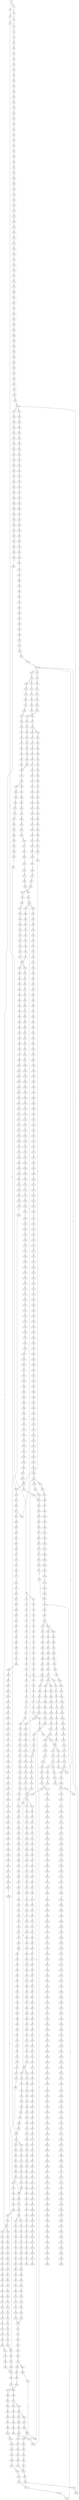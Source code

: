 strict digraph  {
	S0 -> S1 [ label = T ];
	S0 -> S2 [ label = A ];
	S1 -> S3 [ label = C ];
	S2 -> S4 [ label = G ];
	S3 -> S5 [ label = T ];
	S4 -> S6 [ label = T ];
	S5 -> S7 [ label = C ];
	S6 -> S8 [ label = C ];
	S7 -> S9 [ label = T ];
	S8 -> S10 [ label = C ];
	S8 -> S11 [ label = G ];
	S9 -> S12 [ label = C ];
	S10 -> S13 [ label = T ];
	S11 -> S14 [ label = T ];
	S12 -> S15 [ label = G ];
	S13 -> S16 [ label = G ];
	S14 -> S17 [ label = G ];
	S15 -> S18 [ label = G ];
	S16 -> S19 [ label = C ];
	S17 -> S20 [ label = C ];
	S18 -> S21 [ label = T ];
	S19 -> S22 [ label = G ];
	S20 -> S23 [ label = C ];
	S21 -> S24 [ label = C ];
	S22 -> S25 [ label = G ];
	S23 -> S26 [ label = A ];
	S24 -> S27 [ label = T ];
	S25 -> S28 [ label = C ];
	S26 -> S29 [ label = C ];
	S27 -> S30 [ label = C ];
	S28 -> S31 [ label = C ];
	S29 -> S32 [ label = G ];
	S30 -> S33 [ label = G ];
	S31 -> S34 [ label = T ];
	S32 -> S35 [ label = A ];
	S33 -> S36 [ label = G ];
	S34 -> S37 [ label = G ];
	S35 -> S38 [ label = G ];
	S36 -> S39 [ label = T ];
	S37 -> S40 [ label = T ];
	S38 -> S41 [ label = T ];
	S39 -> S42 [ label = T ];
	S40 -> S43 [ label = G ];
	S41 -> S44 [ label = G ];
	S42 -> S45 [ label = C ];
	S43 -> S46 [ label = C ];
	S44 -> S47 [ label = T ];
	S45 -> S48 [ label = A ];
	S46 -> S49 [ label = T ];
	S47 -> S50 [ label = C ];
	S48 -> S51 [ label = A ];
	S49 -> S52 [ label = A ];
	S50 -> S53 [ label = T ];
	S51 -> S54 [ label = G ];
	S52 -> S55 [ label = C ];
	S53 -> S56 [ label = T ];
	S53 -> S57 [ label = C ];
	S54 -> S58 [ label = A ];
	S55 -> S59 [ label = C ];
	S56 -> S60 [ label = C ];
	S57 -> S61 [ label = C ];
	S58 -> S62 [ label = C ];
	S59 -> S63 [ label = T ];
	S60 -> S64 [ label = G ];
	S61 -> S65 [ label = G ];
	S62 -> S66 [ label = C ];
	S63 -> S67 [ label = G ];
	S64 -> S68 [ label = G ];
	S65 -> S69 [ label = T ];
	S66 -> S70 [ label = T ];
	S67 -> S71 [ label = T ];
	S68 -> S72 [ label = T ];
	S69 -> S73 [ label = T ];
	S70 -> S74 [ label = T ];
	S71 -> S75 [ label = C ];
	S72 -> S76 [ label = C ];
	S73 -> S77 [ label = C ];
	S74 -> S78 [ label = T ];
	S75 -> S79 [ label = C ];
	S76 -> S80 [ label = C ];
	S77 -> S81 [ label = C ];
	S78 -> S82 [ label = T ];
	S79 -> S83 [ label = T ];
	S80 -> S84 [ label = T ];
	S81 -> S85 [ label = T ];
	S82 -> S86 [ label = T ];
	S83 -> S87 [ label = T ];
	S84 -> S88 [ label = T ];
	S85 -> S89 [ label = T ];
	S86 -> S90 [ label = G ];
	S87 -> S91 [ label = G ];
	S88 -> S92 [ label = G ];
	S89 -> S93 [ label = A ];
	S90 -> S94 [ label = A ];
	S91 -> S95 [ label = A ];
	S91 -> S96 [ label = T ];
	S92 -> S97 [ label = A ];
	S93 -> S98 [ label = A ];
	S94 -> S99 [ label = A ];
	S95 -> S100 [ label = A ];
	S96 -> S101 [ label = A ];
	S97 -> S102 [ label = A ];
	S98 -> S103 [ label = A ];
	S99 -> S104 [ label = C ];
	S100 -> S105 [ label = C ];
	S101 -> S106 [ label = G ];
	S102 -> S105 [ label = C ];
	S103 -> S107 [ label = C ];
	S104 -> S108 [ label = A ];
	S105 -> S109 [ label = T ];
	S105 -> S110 [ label = A ];
	S106 -> S111 [ label = G ];
	S107 -> S112 [ label = A ];
	S108 -> S113 [ label = G ];
	S109 -> S114 [ label = T ];
	S110 -> S115 [ label = G ];
	S111 -> S116 [ label = A ];
	S112 -> S117 [ label = G ];
	S113 -> S118 [ label = T ];
	S114 -> S119 [ label = C ];
	S115 -> S120 [ label = G ];
	S116 -> S121 [ label = G ];
	S117 -> S122 [ label = G ];
	S118 -> S123 [ label = T ];
	S119 -> S124 [ label = A ];
	S120 -> S125 [ label = G ];
	S120 -> S126 [ label = T ];
	S121 -> S127 [ label = A ];
	S122 -> S128 [ label = T ];
	S123 -> S129 [ label = G ];
	S124 -> S130 [ label = A ];
	S125 -> S131 [ label = T ];
	S126 -> S132 [ label = C ];
	S127 -> S133 [ label = G ];
	S128 -> S134 [ label = C ];
	S129 -> S135 [ label = A ];
	S130 -> S136 [ label = C ];
	S131 -> S137 [ label = C ];
	S132 -> S138 [ label = C ];
	S133 -> S139 [ label = G ];
	S134 -> S140 [ label = T ];
	S135 -> S141 [ label = C ];
	S136 -> S142 [ label = C ];
	S136 -> S143 [ label = T ];
	S137 -> S144 [ label = C ];
	S138 -> S145 [ label = C ];
	S139 -> S146 [ label = T ];
	S140 -> S147 [ label = C ];
	S141 -> S148 [ label = T ];
	S142 -> S149 [ label = G ];
	S143 -> S150 [ label = G ];
	S144 -> S151 [ label = G ];
	S145 -> S152 [ label = T ];
	S146 -> S153 [ label = C ];
	S147 -> S154 [ label = T ];
	S148 -> S155 [ label = G ];
	S149 -> S156 [ label = G ];
	S150 -> S157 [ label = G ];
	S150 -> S158 [ label = C ];
	S151 -> S159 [ label = C ];
	S152 -> S160 [ label = T ];
	S153 -> S161 [ label = C ];
	S154 -> S162 [ label = C ];
	S155 -> S163 [ label = T ];
	S156 -> S164 [ label = C ];
	S157 -> S165 [ label = C ];
	S158 -> S166 [ label = C ];
	S159 -> S167 [ label = C ];
	S160 -> S168 [ label = C ];
	S161 -> S169 [ label = C ];
	S162 -> S170 [ label = C ];
	S163 -> S171 [ label = A ];
	S164 -> S172 [ label = C ];
	S165 -> S173 [ label = C ];
	S166 -> S174 [ label = C ];
	S167 -> S175 [ label = G ];
	S168 -> S176 [ label = T ];
	S168 -> S177 [ label = G ];
	S169 -> S178 [ label = A ];
	S169 -> S179 [ label = G ];
	S170 -> S180 [ label = G ];
	S171 -> S181 [ label = C ];
	S172 -> S182 [ label = C ];
	S173 -> S183 [ label = C ];
	S174 -> S184 [ label = T ];
	S175 -> S185 [ label = C ];
	S175 -> S186 [ label = G ];
	S176 -> S187 [ label = C ];
	S177 -> S188 [ label = C ];
	S178 -> S189 [ label = G ];
	S179 -> S190 [ label = G ];
	S180 -> S191 [ label = T ];
	S181 -> S192 [ label = A ];
	S182 -> S193 [ label = A ];
	S183 -> S194 [ label = A ];
	S184 -> S195 [ label = A ];
	S185 -> S196 [ label = A ];
	S186 -> S197 [ label = A ];
	S187 -> S198 [ label = G ];
	S188 -> S199 [ label = A ];
	S189 -> S200 [ label = A ];
	S190 -> S201 [ label = A ];
	S191 -> S202 [ label = A ];
	S192 -> S203 [ label = C ];
	S193 -> S204 [ label = G ];
	S194 -> S205 [ label = G ];
	S195 -> S206 [ label = G ];
	S196 -> S207 [ label = C ];
	S197 -> S208 [ label = A ];
	S198 -> S209 [ label = T ];
	S199 -> S210 [ label = C ];
	S200 -> S211 [ label = G ];
	S201 -> S212 [ label = G ];
	S202 -> S213 [ label = C ];
	S203 -> S214 [ label = T ];
	S204 -> S215 [ label = T ];
	S205 -> S216 [ label = G ];
	S206 -> S217 [ label = G ];
	S207 -> S218 [ label = G ];
	S208 -> S219 [ label = C ];
	S209 -> S220 [ label = A ];
	S210 -> S221 [ label = G ];
	S211 -> S222 [ label = C ];
	S212 -> S223 [ label = G ];
	S213 -> S224 [ label = A ];
	S214 -> S225 [ label = T ];
	S215 -> S226 [ label = T ];
	S216 -> S227 [ label = T ];
	S217 -> S228 [ label = T ];
	S218 -> S229 [ label = C ];
	S219 -> S230 [ label = T ];
	S220 -> S231 [ label = C ];
	S221 -> S232 [ label = T ];
	S222 -> S233 [ label = C ];
	S223 -> S234 [ label = C ];
	S224 -> S235 [ label = T ];
	S225 -> S236 [ label = G ];
	S226 -> S237 [ label = G ];
	S227 -> S238 [ label = G ];
	S228 -> S239 [ label = G ];
	S229 -> S240 [ label = G ];
	S230 -> S241 [ label = G ];
	S231 -> S242 [ label = G ];
	S232 -> S243 [ label = G ];
	S233 -> S244 [ label = A ];
	S234 -> S245 [ label = G ];
	S235 -> S246 [ label = G ];
	S236 -> S247 [ label = G ];
	S237 -> S248 [ label = T ];
	S238 -> S249 [ label = C ];
	S238 -> S250 [ label = G ];
	S239 -> S251 [ label = T ];
	S240 -> S252 [ label = C ];
	S241 -> S253 [ label = C ];
	S242 -> S254 [ label = G ];
	S243 -> S255 [ label = G ];
	S244 -> S256 [ label = C ];
	S245 -> S257 [ label = T ];
	S246 -> S258 [ label = G ];
	S247 -> S259 [ label = A ];
	S248 -> S260 [ label = G ];
	S249 -> S261 [ label = G ];
	S250 -> S262 [ label = G ];
	S251 -> S263 [ label = G ];
	S252 -> S264 [ label = A ];
	S253 -> S265 [ label = A ];
	S254 -> S266 [ label = C ];
	S255 -> S267 [ label = C ];
	S256 -> S268 [ label = G ];
	S257 -> S269 [ label = G ];
	S258 -> S270 [ label = C ];
	S259 -> S271 [ label = G ];
	S260 -> S272 [ label = C ];
	S261 -> S273 [ label = C ];
	S262 -> S274 [ label = C ];
	S263 -> S275 [ label = C ];
	S264 -> S276 [ label = G ];
	S265 -> S277 [ label = A ];
	S266 -> S278 [ label = T ];
	S267 -> S279 [ label = G ];
	S268 -> S280 [ label = G ];
	S269 -> S281 [ label = G ];
	S270 -> S282 [ label = G ];
	S271 -> S283 [ label = A ];
	S272 -> S284 [ label = G ];
	S273 -> S285 [ label = G ];
	S274 -> S286 [ label = T ];
	S275 -> S287 [ label = G ];
	S276 -> S288 [ label = C ];
	S277 -> S289 [ label = C ];
	S278 -> S290 [ label = A ];
	S279 -> S291 [ label = T ];
	S280 -> S292 [ label = T ];
	S281 -> S293 [ label = T ];
	S282 -> S294 [ label = C ];
	S283 -> S295 [ label = C ];
	S284 -> S296 [ label = T ];
	S285 -> S297 [ label = T ];
	S286 -> S298 [ label = T ];
	S287 -> S299 [ label = T ];
	S288 -> S300 [ label = C ];
	S289 -> S301 [ label = C ];
	S290 -> S302 [ label = C ];
	S291 -> S303 [ label = C ];
	S292 -> S304 [ label = T ];
	S293 -> S305 [ label = A ];
	S294 -> S306 [ label = C ];
	S295 -> S307 [ label = C ];
	S296 -> S308 [ label = C ];
	S297 -> S309 [ label = C ];
	S298 -> S310 [ label = C ];
	S299 -> S311 [ label = C ];
	S300 -> S312 [ label = G ];
	S301 -> S313 [ label = A ];
	S302 -> S314 [ label = T ];
	S303 -> S315 [ label = C ];
	S304 -> S316 [ label = A ];
	S305 -> S317 [ label = T ];
	S306 -> S318 [ label = C ];
	S307 -> S319 [ label = C ];
	S308 -> S320 [ label = G ];
	S309 -> S321 [ label = G ];
	S310 -> S322 [ label = G ];
	S311 -> S323 [ label = G ];
	S312 -> S324 [ label = G ];
	S313 -> S325 [ label = G ];
	S314 -> S326 [ label = G ];
	S315 -> S327 [ label = C ];
	S316 -> S328 [ label = C ];
	S317 -> S329 [ label = G ];
	S318 -> S330 [ label = C ];
	S319 -> S331 [ label = C ];
	S320 -> S332 [ label = A ];
	S321 -> S333 [ label = T ];
	S322 -> S334 [ label = A ];
	S323 -> S332 [ label = A ];
	S324 -> S335 [ label = C ];
	S324 -> S336 [ label = T ];
	S325 -> S337 [ label = A ];
	S326 -> S338 [ label = G ];
	S327 -> S339 [ label = C ];
	S328 -> S340 [ label = T ];
	S329 -> S341 [ label = A ];
	S330 -> S342 [ label = C ];
	S331 -> S343 [ label = C ];
	S332 -> S344 [ label = A ];
	S333 -> S345 [ label = G ];
	S334 -> S346 [ label = A ];
	S335 -> S347 [ label = A ];
	S336 -> S348 [ label = G ];
	S337 -> S349 [ label = A ];
	S338 -> S350 [ label = T ];
	S339 -> S351 [ label = A ];
	S340 -> S352 [ label = G ];
	S341 -> S353 [ label = G ];
	S342 -> S354 [ label = A ];
	S343 -> S355 [ label = C ];
	S344 -> S356 [ label = C ];
	S345 -> S357 [ label = C ];
	S346 -> S358 [ label = C ];
	S347 -> S359 [ label = C ];
	S348 -> S360 [ label = G ];
	S349 -> S361 [ label = C ];
	S350 -> S362 [ label = G ];
	S351 -> S363 [ label = C ];
	S352 -> S364 [ label = C ];
	S353 -> S365 [ label = C ];
	S354 -> S366 [ label = C ];
	S355 -> S367 [ label = T ];
	S356 -> S368 [ label = C ];
	S356 -> S369 [ label = A ];
	S357 -> S370 [ label = A ];
	S358 -> S371 [ label = A ];
	S359 -> S372 [ label = T ];
	S360 -> S373 [ label = A ];
	S361 -> S374 [ label = A ];
	S362 -> S375 [ label = C ];
	S363 -> S376 [ label = T ];
	S364 -> S377 [ label = A ];
	S365 -> S378 [ label = G ];
	S366 -> S379 [ label = T ];
	S367 -> S380 [ label = T ];
	S368 -> S381 [ label = T ];
	S369 -> S382 [ label = C ];
	S370 -> S383 [ label = T ];
	S371 -> S384 [ label = C ];
	S372 -> S385 [ label = T ];
	S373 -> S386 [ label = A ];
	S374 -> S387 [ label = G ];
	S375 -> S388 [ label = T ];
	S376 -> S389 [ label = T ];
	S377 -> S390 [ label = G ];
	S378 -> S391 [ label = G ];
	S379 -> S392 [ label = T ];
	S380 -> S393 [ label = C ];
	S381 -> S394 [ label = T ];
	S382 -> S395 [ label = C ];
	S383 -> S396 [ label = C ];
	S384 -> S397 [ label = G ];
	S385 -> S398 [ label = C ];
	S386 -> S399 [ label = G ];
	S387 -> S400 [ label = C ];
	S388 -> S401 [ label = A ];
	S389 -> S402 [ label = G ];
	S390 -> S403 [ label = A ];
	S391 -> S404 [ label = T ];
	S392 -> S405 [ label = T ];
	S393 -> S406 [ label = A ];
	S394 -> S407 [ label = C ];
	S395 -> S408 [ label = C ];
	S396 -> S409 [ label = C ];
	S397 -> S410 [ label = C ];
	S398 -> S411 [ label = A ];
	S399 -> S412 [ label = A ];
	S400 -> S413 [ label = C ];
	S401 -> S414 [ label = C ];
	S402 -> S415 [ label = A ];
	S403 -> S416 [ label = C ];
	S404 -> S417 [ label = C ];
	S405 -> S418 [ label = A ];
	S406 -> S419 [ label = G ];
	S407 -> S420 [ label = G ];
	S408 -> S421 [ label = G ];
	S409 -> S422 [ label = G ];
	S410 -> S423 [ label = G ];
	S411 -> S424 [ label = G ];
	S412 -> S425 [ label = A ];
	S413 -> S426 [ label = G ];
	S414 -> S427 [ label = T ];
	S415 -> S428 [ label = G ];
	S416 -> S429 [ label = G ];
	S417 -> S430 [ label = G ];
	S418 -> S431 [ label = G ];
	S419 -> S432 [ label = A ];
	S420 -> S433 [ label = T ];
	S421 -> S434 [ label = T ];
	S422 -> S435 [ label = C ];
	S423 -> S436 [ label = C ];
	S424 -> S437 [ label = C ];
	S425 -> S438 [ label = C ];
	S426 -> S439 [ label = T ];
	S427 -> S440 [ label = G ];
	S428 -> S441 [ label = C ];
	S429 -> S442 [ label = G ];
	S430 -> S443 [ label = C ];
	S431 -> S444 [ label = C ];
	S432 -> S445 [ label = G ];
	S433 -> S446 [ label = A ];
	S434 -> S447 [ label = A ];
	S435 -> S448 [ label = A ];
	S436 -> S449 [ label = A ];
	S437 -> S450 [ label = C ];
	S438 -> S451 [ label = G ];
	S439 -> S452 [ label = C ];
	S440 -> S453 [ label = T ];
	S441 -> S454 [ label = C ];
	S442 -> S455 [ label = A ];
	S443 -> S456 [ label = A ];
	S444 -> S457 [ label = C ];
	S445 -> S458 [ label = G ];
	S446 -> S459 [ label = C ];
	S447 -> S460 [ label = C ];
	S448 -> S461 [ label = C ];
	S449 -> S462 [ label = C ];
	S450 -> S463 [ label = G ];
	S451 -> S464 [ label = G ];
	S452 -> S465 [ label = C ];
	S453 -> S466 [ label = A ];
	S454 -> S467 [ label = G ];
	S455 -> S468 [ label = C ];
	S456 -> S469 [ label = C ];
	S457 -> S470 [ label = G ];
	S458 -> S471 [ label = T ];
	S459 -> S472 [ label = T ];
	S460 -> S473 [ label = G ];
	S461 -> S474 [ label = G ];
	S462 -> S475 [ label = G ];
	S463 -> S476 [ label = C ];
	S464 -> S477 [ label = C ];
	S465 -> S478 [ label = T ];
	S466 -> S479 [ label = A ];
	S467 -> S480 [ label = C ];
	S468 -> S481 [ label = A ];
	S469 -> S482 [ label = G ];
	S470 -> S483 [ label = T ];
	S471 -> S484 [ label = C ];
	S472 -> S485 [ label = T ];
	S473 -> S486 [ label = T ];
	S474 -> S487 [ label = T ];
	S475 -> S488 [ label = T ];
	S476 -> S489 [ label = C ];
	S477 -> S490 [ label = A ];
	S478 -> S491 [ label = C ];
	S479 -> S492 [ label = C ];
	S480 -> S493 [ label = C ];
	S481 -> S494 [ label = C ];
	S482 -> S495 [ label = C ];
	S483 -> S496 [ label = C ];
	S484 -> S497 [ label = C ];
	S485 -> S498 [ label = C ];
	S486 -> S499 [ label = C ];
	S487 -> S500 [ label = C ];
	S488 -> S501 [ label = C ];
	S489 -> S502 [ label = C ];
	S490 -> S503 [ label = C ];
	S491 -> S504 [ label = T ];
	S492 -> S505 [ label = A ];
	S493 -> S506 [ label = C ];
	S494 -> S507 [ label = A ];
	S495 -> S508 [ label = G ];
	S496 -> S509 [ label = C ];
	S497 -> S510 [ label = C ];
	S498 -> S511 [ label = A ];
	S499 -> S512 [ label = C ];
	S500 -> S513 [ label = G ];
	S501 -> S514 [ label = C ];
	S502 -> S515 [ label = C ];
	S503 -> S516 [ label = C ];
	S503 -> S517 [ label = T ];
	S504 -> S518 [ label = G ];
	S505 -> S519 [ label = C ];
	S506 -> S520 [ label = C ];
	S507 -> S521 [ label = C ];
	S508 -> S522 [ label = C ];
	S509 -> S523 [ label = C ];
	S510 -> S524 [ label = T ];
	S511 -> S525 [ label = A ];
	S512 -> S526 [ label = A ];
	S513 -> S527 [ label = A ];
	S514 -> S528 [ label = A ];
	S515 -> S529 [ label = T ];
	S516 -> S530 [ label = G ];
	S517 -> S531 [ label = G ];
	S518 -> S532 [ label = T ];
	S519 -> S533 [ label = A ];
	S520 -> S529 [ label = T ];
	S521 -> S534 [ label = C ];
	S522 -> S535 [ label = G ];
	S523 -> S536 [ label = A ];
	S524 -> S537 [ label = T ];
	S525 -> S538 [ label = G ];
	S526 -> S539 [ label = G ];
	S527 -> S540 [ label = G ];
	S528 -> S541 [ label = G ];
	S529 -> S542 [ label = T ];
	S529 -> S543 [ label = C ];
	S530 -> S544 [ label = G ];
	S531 -> S545 [ label = G ];
	S532 -> S546 [ label = C ];
	S533 -> S547 [ label = C ];
	S534 -> S548 [ label = T ];
	S535 -> S549 [ label = G ];
	S536 -> S550 [ label = C ];
	S537 -> S168 [ label = C ];
	S538 -> S551 [ label = C ];
	S539 -> S552 [ label = C ];
	S540 -> S553 [ label = C ];
	S541 -> S554 [ label = C ];
	S542 -> S555 [ label = C ];
	S543 -> S556 [ label = C ];
	S544 -> S557 [ label = G ];
	S545 -> S558 [ label = G ];
	S546 -> S559 [ label = G ];
	S547 -> S560 [ label = G ];
	S548 -> S561 [ label = C ];
	S549 -> S562 [ label = C ];
	S550 -> S563 [ label = C ];
	S551 -> S564 [ label = G ];
	S552 -> S565 [ label = G ];
	S553 -> S566 [ label = G ];
	S554 -> S567 [ label = T ];
	S554 -> S565 [ label = G ];
	S555 -> S568 [ label = A ];
	S556 -> S569 [ label = A ];
	S557 -> S570 [ label = A ];
	S558 -> S571 [ label = A ];
	S559 -> S572 [ label = T ];
	S560 -> S573 [ label = C ];
	S561 -> S574 [ label = T ];
	S562 -> S575 [ label = T ];
	S563 -> S576 [ label = A ];
	S564 -> S577 [ label = A ];
	S565 -> S578 [ label = A ];
	S566 -> S579 [ label = A ];
	S567 -> S580 [ label = T ];
	S568 -> S581 [ label = C ];
	S569 -> S582 [ label = C ];
	S570 -> S583 [ label = A ];
	S571 -> S584 [ label = A ];
	S572 -> S585 [ label = G ];
	S573 -> S586 [ label = T ];
	S574 -> S587 [ label = A ];
	S575 -> S588 [ label = G ];
	S576 -> S589 [ label = C ];
	S577 -> S590 [ label = G ];
	S578 -> S591 [ label = G ];
	S579 -> S592 [ label = G ];
	S580 -> S593 [ label = C ];
	S581 -> S594 [ label = G ];
	S582 -> S595 [ label = C ];
	S583 -> S596 [ label = T ];
	S584 -> S597 [ label = C ];
	S585 -> S598 [ label = G ];
	S586 -> S599 [ label = C ];
	S587 -> S600 [ label = G ];
	S588 -> S601 [ label = G ];
	S589 -> S602 [ label = C ];
	S590 -> S603 [ label = T ];
	S591 -> S604 [ label = T ];
	S592 -> S605 [ label = T ];
	S593 -> S606 [ label = A ];
	S594 -> S607 [ label = C ];
	S595 -> S608 [ label = C ];
	S596 -> S609 [ label = T ];
	S597 -> S610 [ label = T ];
	S598 -> S611 [ label = T ];
	S599 -> S612 [ label = C ];
	S600 -> S613 [ label = A ];
	S601 -> S614 [ label = A ];
	S602 -> S615 [ label = G ];
	S603 -> S616 [ label = C ];
	S604 -> S617 [ label = C ];
	S605 -> S618 [ label = C ];
	S606 -> S619 [ label = C ];
	S607 -> S620 [ label = T ];
	S608 -> S621 [ label = G ];
	S609 -> S622 [ label = G ];
	S610 -> S623 [ label = G ];
	S611 -> S624 [ label = A ];
	S612 -> S625 [ label = T ];
	S613 -> S626 [ label = A ];
	S614 -> S627 [ label = A ];
	S615 -> S628 [ label = A ];
	S616 -> S629 [ label = C ];
	S617 -> S630 [ label = C ];
	S617 -> S631 [ label = T ];
	S618 -> S632 [ label = G ];
	S619 -> S633 [ label = G ];
	S620 -> S634 [ label = C ];
	S621 -> S635 [ label = C ];
	S622 -> S636 [ label = A ];
	S623 -> S637 [ label = G ];
	S625 -> S638 [ label = A ];
	S626 -> S639 [ label = C ];
	S627 -> S640 [ label = T ];
	S628 -> S641 [ label = T ];
	S629 -> S642 [ label = C ];
	S630 -> S642 [ label = C ];
	S631 -> S643 [ label = C ];
	S632 -> S644 [ label = A ];
	S633 -> S645 [ label = C ];
	S634 -> S646 [ label = C ];
	S635 -> S647 [ label = C ];
	S636 -> S648 [ label = A ];
	S637 -> S649 [ label = A ];
	S638 -> S650 [ label = G ];
	S639 -> S651 [ label = G ];
	S640 -> S652 [ label = G ];
	S641 -> S653 [ label = C ];
	S642 -> S654 [ label = T ];
	S642 -> S655 [ label = G ];
	S643 -> S656 [ label = G ];
	S644 -> S657 [ label = A ];
	S645 -> S658 [ label = C ];
	S646 -> S659 [ label = G ];
	S647 -> S660 [ label = G ];
	S648 -> S661 [ label = C ];
	S649 -> S662 [ label = C ];
	S650 -> S663 [ label = A ];
	S651 -> S664 [ label = A ];
	S652 -> S665 [ label = G ];
	S653 -> S666 [ label = G ];
	S654 -> S667 [ label = C ];
	S655 -> S668 [ label = C ];
	S656 -> S669 [ label = T ];
	S657 -> S670 [ label = C ];
	S658 -> S671 [ label = C ];
	S659 -> S672 [ label = G ];
	S660 -> S673 [ label = G ];
	S661 -> S674 [ label = C ];
	S662 -> S675 [ label = C ];
	S663 -> S676 [ label = A ];
	S664 -> S677 [ label = G ];
	S665 -> S678 [ label = G ];
	S666 -> S679 [ label = G ];
	S667 -> S680 [ label = C ];
	S668 -> S681 [ label = C ];
	S669 -> S682 [ label = C ];
	S670 -> S683 [ label = C ];
	S671 -> S684 [ label = T ];
	S672 -> S685 [ label = T ];
	S673 -> S686 [ label = T ];
	S674 -> S687 [ label = C ];
	S675 -> S688 [ label = C ];
	S676 -> S689 [ label = C ];
	S677 -> S690 [ label = G ];
	S678 -> S691 [ label = G ];
	S679 -> S692 [ label = T ];
	S680 -> S693 [ label = G ];
	S681 -> S694 [ label = T ];
	S682 -> S695 [ label = T ];
	S683 -> S696 [ label = T ];
	S684 -> S697 [ label = T ];
	S685 -> S698 [ label = T ];
	S686 -> S699 [ label = C ];
	S687 -> S700 [ label = G ];
	S688 -> S701 [ label = G ];
	S689 -> S702 [ label = T ];
	S690 -> S703 [ label = T ];
	S691 -> S704 [ label = T ];
	S692 -> S705 [ label = T ];
	S693 -> S706 [ label = G ];
	S694 -> S707 [ label = G ];
	S695 -> S708 [ label = G ];
	S696 -> S709 [ label = G ];
	S697 -> S710 [ label = C ];
	S698 -> S711 [ label = G ];
	S699 -> S712 [ label = C ];
	S700 -> S713 [ label = T ];
	S701 -> S714 [ label = T ];
	S702 -> S715 [ label = T ];
	S703 -> S716 [ label = G ];
	S704 -> S717 [ label = C ];
	S705 -> S718 [ label = C ];
	S706 -> S719 [ label = T ];
	S707 -> S720 [ label = T ];
	S708 -> S721 [ label = T ];
	S709 -> S722 [ label = T ];
	S710 -> S723 [ label = A ];
	S711 -> S724 [ label = C ];
	S712 -> S725 [ label = C ];
	S713 -> S726 [ label = C ];
	S714 -> S727 [ label = C ];
	S715 -> S728 [ label = C ];
	S716 -> S729 [ label = T ];
	S717 -> S730 [ label = C ];
	S718 -> S731 [ label = C ];
	S719 -> S732 [ label = C ];
	S720 -> S733 [ label = C ];
	S721 -> S734 [ label = T ];
	S722 -> S735 [ label = C ];
	S723 -> S736 [ label = T ];
	S724 -> S737 [ label = A ];
	S725 -> S738 [ label = A ];
	S726 -> S739 [ label = T ];
	S727 -> S740 [ label = T ];
	S728 -> S741 [ label = A ];
	S729 -> S742 [ label = C ];
	S730 -> S743 [ label = G ];
	S731 -> S744 [ label = A ];
	S732 -> S745 [ label = T ];
	S733 -> S746 [ label = G ];
	S734 -> S747 [ label = C ];
	S735 -> S748 [ label = G ];
	S736 -> S749 [ label = C ];
	S737 -> S750 [ label = C ];
	S738 -> S751 [ label = G ];
	S739 -> S752 [ label = C ];
	S740 -> S753 [ label = C ];
	S741 -> S754 [ label = A ];
	S742 -> S755 [ label = C ];
	S743 -> S756 [ label = C ];
	S744 -> S757 [ label = G ];
	S745 -> S758 [ label = G ];
	S746 -> S759 [ label = C ];
	S747 -> S760 [ label = C ];
	S748 -> S761 [ label = C ];
	S749 -> S762 [ label = C ];
	S750 -> S763 [ label = T ];
	S751 -> S764 [ label = T ];
	S752 -> S765 [ label = G ];
	S753 -> S765 [ label = G ];
	S754 -> S136 [ label = C ];
	S755 -> S766 [ label = C ];
	S756 -> S767 [ label = C ];
	S757 -> S768 [ label = T ];
	S758 -> S769 [ label = G ];
	S759 -> S770 [ label = G ];
	S760 -> S771 [ label = G ];
	S761 -> S772 [ label = G ];
	S762 -> S773 [ label = A ];
	S763 -> S774 [ label = G ];
	S764 -> S775 [ label = G ];
	S765 -> S776 [ label = G ];
	S766 -> S777 [ label = T ];
	S767 -> S175 [ label = G ];
	S768 -> S778 [ label = G ];
	S769 -> S779 [ label = A ];
	S770 -> S780 [ label = C ];
	S771 -> S781 [ label = T ];
	S772 -> S780 [ label = C ];
	S773 -> S782 [ label = G ];
	S774 -> S783 [ label = G ];
	S775 -> S784 [ label = G ];
	S776 -> S785 [ label = C ];
	S777 -> S786 [ label = G ];
	S778 -> S787 [ label = G ];
	S779 -> S788 [ label = G ];
	S780 -> S789 [ label = G ];
	S780 -> S790 [ label = A ];
	S781 -> S791 [ label = G ];
	S782 -> S792 [ label = A ];
	S783 -> S793 [ label = T ];
	S784 -> S794 [ label = T ];
	S785 -> S795 [ label = A ];
	S786 -> S796 [ label = T ];
	S787 -> S797 [ label = T ];
	S788 -> S798 [ label = G ];
	S789 -> S799 [ label = A ];
	S790 -> S800 [ label = A ];
	S791 -> S801 [ label = G ];
	S792 -> S802 [ label = A ];
	S793 -> S803 [ label = C ];
	S794 -> S804 [ label = C ];
	S795 -> S805 [ label = C ];
	S796 -> S806 [ label = C ];
	S797 -> S807 [ label = C ];
	S798 -> S808 [ label = G ];
	S799 -> S809 [ label = G ];
	S800 -> S810 [ label = C ];
	S801 -> S811 [ label = C ];
	S802 -> S812 [ label = C ];
	S803 -> S813 [ label = G ];
	S804 -> S814 [ label = G ];
	S805 -> S815 [ label = C ];
	S806 -> S816 [ label = C ];
	S807 -> S814 [ label = G ];
	S808 -> S817 [ label = T ];
	S809 -> S818 [ label = C ];
	S810 -> S819 [ label = C ];
	S811 -> S820 [ label = C ];
	S812 -> S821 [ label = C ];
	S813 -> S822 [ label = T ];
	S814 -> S823 [ label = T ];
	S815 -> S824 [ label = G ];
	S816 -> S825 [ label = T ];
	S817 -> S826 [ label = G ];
	S818 -> S827 [ label = A ];
	S819 -> S828 [ label = C ];
	S820 -> S829 [ label = C ];
	S821 -> S830 [ label = A ];
	S821 -> S831 [ label = G ];
	S822 -> S832 [ label = C ];
	S823 -> S833 [ label = C ];
	S824 -> S834 [ label = A ];
	S825 -> S835 [ label = A ];
	S826 -> S836 [ label = T ];
	S827 -> S837 [ label = G ];
	S828 -> S838 [ label = G ];
	S829 -> S839 [ label = G ];
	S830 -> S840 [ label = G ];
	S830 -> S841 [ label = C ];
	S831 -> S842 [ label = G ];
	S832 -> S843 [ label = C ];
	S833 -> S844 [ label = C ];
	S834 -> S845 [ label = G ];
	S834 -> S846 [ label = A ];
	S835 -> S847 [ label = C ];
	S836 -> S848 [ label = T ];
	S837 -> S849 [ label = T ];
	S838 -> S850 [ label = T ];
	S839 -> S851 [ label = T ];
	S840 -> S852 [ label = A ];
	S841 -> S853 [ label = C ];
	S842 -> S854 [ label = A ];
	S843 -> S855 [ label = G ];
	S844 -> S855 [ label = G ];
	S845 -> S856 [ label = T ];
	S846 -> S857 [ label = T ];
	S847 -> S858 [ label = T ];
	S848 -> S859 [ label = C ];
	S849 -> S860 [ label = G ];
	S850 -> S861 [ label = A ];
	S851 -> S862 [ label = C ];
	S852 -> S863 [ label = C ];
	S853 -> S864 [ label = A ];
	S854 -> S865 [ label = C ];
	S855 -> S866 [ label = T ];
	S856 -> S867 [ label = C ];
	S857 -> S868 [ label = G ];
	S858 -> S869 [ label = A ];
	S859 -> S870 [ label = C ];
	S860 -> S871 [ label = C ];
	S861 -> S872 [ label = C ];
	S862 -> S873 [ label = C ];
	S863 -> S874 [ label = T ];
	S864 -> S875 [ label = C ];
	S865 -> S876 [ label = G ];
	S866 -> S877 [ label = C ];
	S867 -> S878 [ label = C ];
	S868 -> S879 [ label = T ];
	S869 -> S880 [ label = C ];
	S870 -> S881 [ label = A ];
	S871 -> S882 [ label = A ];
	S872 -> S883 [ label = A ];
	S873 -> S884 [ label = A ];
	S874 -> S885 [ label = C ];
	S875 -> S886 [ label = C ];
	S876 -> S887 [ label = C ];
	S877 -> S888 [ label = A ];
	S878 -> S889 [ label = A ];
	S878 -> S890 [ label = T ];
	S879 -> S891 [ label = A ];
	S880 -> S892 [ label = C ];
	S881 -> S893 [ label = G ];
	S882 -> S894 [ label = A ];
	S883 -> S895 [ label = G ];
	S884 -> S896 [ label = G ];
	S885 -> S897 [ label = C ];
	S886 -> S898 [ label = C ];
	S887 -> S899 [ label = C ];
	S888 -> S900 [ label = C ];
	S889 -> S901 [ label = G ];
	S890 -> S902 [ label = C ];
	S891 -> S903 [ label = G ];
	S892 -> S904 [ label = A ];
	S893 -> S905 [ label = C ];
	S894 -> S906 [ label = C ];
	S895 -> S907 [ label = C ];
	S896 -> S908 [ label = T ];
	S897 -> S909 [ label = C ];
	S898 -> S910 [ label = C ];
	S899 -> S911 [ label = C ];
	S900 -> S912 [ label = C ];
	S901 -> S913 [ label = T ];
	S901 -> S914 [ label = C ];
	S902 -> S915 [ label = G ];
	S903 -> S916 [ label = T ];
	S904 -> S917 [ label = G ];
	S905 -> S918 [ label = A ];
	S906 -> S919 [ label = A ];
	S907 -> S920 [ label = A ];
	S908 -> S921 [ label = A ];
	S909 -> S922 [ label = A ];
	S910 -> S923 [ label = T ];
	S911 -> S924 [ label = A ];
	S912 -> S925 [ label = C ];
	S912 -> S926 [ label = G ];
	S913 -> S927 [ label = A ];
	S914 -> S928 [ label = T ];
	S915 -> S929 [ label = A ];
	S916 -> S930 [ label = T ];
	S917 -> S931 [ label = G ];
	S918 -> S932 [ label = G ];
	S919 -> S933 [ label = G ];
	S920 -> S934 [ label = G ];
	S921 -> S935 [ label = G ];
	S922 -> S936 [ label = T ];
	S923 -> S937 [ label = T ];
	S924 -> S938 [ label = T ];
	S925 -> S939 [ label = T ];
	S926 -> S940 [ label = A ];
	S927 -> S941 [ label = G ];
	S928 -> S942 [ label = T ];
	S929 -> S943 [ label = A ];
	S930 -> S944 [ label = T ];
	S931 -> S945 [ label = A ];
	S932 -> S946 [ label = A ];
	S933 -> S947 [ label = C ];
	S934 -> S948 [ label = G ];
	S935 -> S949 [ label = C ];
	S936 -> S950 [ label = C ];
	S937 -> S951 [ label = C ];
	S938 -> S952 [ label = C ];
	S939 -> S953 [ label = G ];
	S940 -> S954 [ label = A ];
	S940 -> S955 [ label = G ];
	S941 -> S956 [ label = G ];
	S942 -> S593 [ label = C ];
	S943 -> S957 [ label = C ];
	S944 -> S958 [ label = C ];
	S945 -> S959 [ label = G ];
	S946 -> S960 [ label = T ];
	S947 -> S961 [ label = T ];
	S948 -> S962 [ label = T ];
	S949 -> S963 [ label = T ];
	S950 -> S964 [ label = T ];
	S951 -> S965 [ label = C ];
	S951 -> S966 [ label = G ];
	S952 -> S967 [ label = G ];
	S953 -> S968 [ label = T ];
	S954 -> S969 [ label = T ];
	S955 -> S970 [ label = T ];
	S956 -> S971 [ label = G ];
	S957 -> S972 [ label = T ];
	S958 -> S973 [ label = A ];
	S959 -> S974 [ label = A ];
	S960 -> S975 [ label = A ];
	S961 -> S976 [ label = A ];
	S962 -> S977 [ label = G ];
	S963 -> S978 [ label = C ];
	S964 -> S979 [ label = G ];
	S965 -> S980 [ label = T ];
	S966 -> S981 [ label = A ];
	S967 -> S982 [ label = T ];
	S968 -> S983 [ label = C ];
	S969 -> S984 [ label = C ];
	S970 -> S985 [ label = C ];
	S971 -> S986 [ label = T ];
	S972 -> S987 [ label = T ];
	S973 -> S988 [ label = C ];
	S974 -> S989 [ label = G ];
	S975 -> S990 [ label = A ];
	S976 -> S991 [ label = C ];
	S977 -> S992 [ label = C ];
	S978 -> S993 [ label = C ];
	S979 -> S994 [ label = C ];
	S980 -> S995 [ label = G ];
	S981 -> S996 [ label = T ];
	S982 -> S997 [ label = C ];
	S983 -> S998 [ label = C ];
	S984 -> S999 [ label = C ];
	S985 -> S878 [ label = C ];
	S986 -> S1000 [ label = C ];
	S987 -> S1001 [ label = C ];
	S988 -> S1002 [ label = T ];
	S989 -> S1003 [ label = T ];
	S990 -> S1004 [ label = A ];
	S991 -> S1005 [ label = G ];
	S992 -> S1006 [ label = A ];
	S993 -> S1007 [ label = A ];
	S994 -> S1008 [ label = C ];
	S995 -> S1009 [ label = T ];
	S996 -> S1010 [ label = C ];
	S997 -> S1011 [ label = C ];
	S998 -> S1012 [ label = T ];
	S999 -> S1013 [ label = T ];
	S1000 -> S1014 [ label = A ];
	S1001 -> S1015 [ label = A ];
	S1002 -> S1016 [ label = C ];
	S1003 -> S1017 [ label = C ];
	S1004 -> S1018 [ label = A ];
	S1005 -> S1019 [ label = A ];
	S1006 -> S1020 [ label = C ];
	S1007 -> S1021 [ label = C ];
	S1008 -> S1022 [ label = A ];
	S1009 -> S1023 [ label = C ];
	S1010 -> S1024 [ label = G ];
	S1011 -> S1025 [ label = T ];
	S1012 -> S1026 [ label = T ];
	S1013 -> S1027 [ label = C ];
	S1014 -> S1028 [ label = C ];
	S1015 -> S1029 [ label = A ];
	S1016 -> S1030 [ label = C ];
	S1017 -> S1031 [ label = A ];
	S1018 -> S1032 [ label = A ];
	S1019 -> S1033 [ label = G ];
	S1020 -> S1034 [ label = G ];
	S1021 -> S1035 [ label = C ];
	S1022 -> S1036 [ label = G ];
	S1023 -> S1037 [ label = C ];
	S1024 -> S1038 [ label = T ];
	S1025 -> S1039 [ label = C ];
	S1026 -> S91 [ label = G ];
	S1027 -> S1040 [ label = G ];
	S1028 -> S1041 [ label = T ];
	S1029 -> S136 [ label = C ];
	S1030 -> S1042 [ label = T ];
	S1031 -> S1043 [ label = G ];
	S1032 -> S1044 [ label = C ];
	S1033 -> S1045 [ label = A ];
	S1034 -> S1046 [ label = C ];
	S1035 -> S1047 [ label = G ];
	S1036 -> S1048 [ label = T ];
	S1037 -> S1049 [ label = T ];
	S1038 -> S1050 [ label = T ];
	S1039 -> S1051 [ label = T ];
	S1040 -> S1052 [ label = A ];
	S1041 -> S1053 [ label = C ];
	S1042 -> S1054 [ label = T ];
	S1043 -> S1055 [ label = G ];
	S1044 -> S1056 [ label = T ];
	S1045 -> S1057 [ label = A ];
	S1046 -> S1058 [ label = G ];
	S1047 -> S1059 [ label = G ];
	S1048 -> S1060 [ label = C ];
	S1049 -> S1061 [ label = T ];
	S1050 -> S1062 [ label = T ];
	S1051 -> S1063 [ label = T ];
	S1052 -> S1064 [ label = A ];
	S1053 -> S1065 [ label = G ];
	S1054 -> S1066 [ label = T ];
	S1055 -> S1067 [ label = A ];
	S1056 -> S1068 [ label = T ];
	S1057 -> S1069 [ label = C ];
	S1058 -> S1070 [ label = G ];
	S1059 -> S1071 [ label = A ];
	S1060 -> S1072 [ label = G ];
	S1061 -> S91 [ label = G ];
	S1062 -> S1073 [ label = G ];
	S1063 -> S1074 [ label = C ];
	S1064 -> S1075 [ label = C ];
	S1065 -> S1076 [ label = C ];
	S1066 -> S1077 [ label = C ];
	S1067 -> S1078 [ label = C ];
	S1068 -> S1079 [ label = T ];
	S1069 -> S1080 [ label = T ];
	S1070 -> S1081 [ label = T ];
	S1071 -> S1082 [ label = C ];
	S1072 -> S1083 [ label = T ];
	S1073 -> S1084 [ label = T ];
	S1074 -> S1085 [ label = T ];
	S1075 -> S972 [ label = T ];
	S1076 -> S1086 [ label = T ];
	S1077 -> S1087 [ label = A ];
	S1078 -> S1088 [ label = C ];
	S1079 -> S1089 [ label = G ];
	S1080 -> S1090 [ label = G ];
	S1081 -> S1091 [ label = G ];
	S1082 -> S1092 [ label = G ];
	S1083 -> S1093 [ label = A ];
	S1084 -> S1094 [ label = A ];
	S1085 -> S1095 [ label = C ];
	S1086 -> S1096 [ label = T ];
	S1087 -> S1097 [ label = T ];
	S1088 -> S1098 [ label = A ];
	S1089 -> S1099 [ label = C ];
	S1090 -> S1100 [ label = G ];
	S1091 -> S1101 [ label = C ];
	S1092 -> S1102 [ label = T ];
	S1093 -> S1103 [ label = A ];
	S1094 -> S1104 [ label = G ];
	S1095 -> S1105 [ label = G ];
	S1096 -> S1106 [ label = C ];
	S1097 -> S1107 [ label = C ];
	S1098 -> S1108 [ label = G ];
	S1099 -> S1109 [ label = C ];
	S1100 -> S1110 [ label = C ];
	S1101 -> S1111 [ label = C ];
	S1102 -> S1112 [ label = C ];
	S1103 -> S1113 [ label = G ];
	S1104 -> S1114 [ label = G ];
	S1105 -> S1115 [ label = G ];
	S1106 -> S1116 [ label = A ];
	S1107 -> S1117 [ label = C ];
	S1108 -> S1118 [ label = T ];
	S1109 -> S1119 [ label = G ];
	S1110 -> S1120 [ label = G ];
	S1111 -> S1121 [ label = G ];
	S1112 -> S1122 [ label = G ];
	S1113 -> S1123 [ label = A ];
	S1114 -> S1124 [ label = A ];
	S1115 -> S1125 [ label = A ];
	S1116 -> S1126 [ label = T ];
	S1117 -> S1127 [ label = A ];
	S1118 -> S1128 [ label = C ];
	S1119 -> S1129 [ label = T ];
	S1120 -> S1130 [ label = C ];
	S1121 -> S1131 [ label = C ];
	S1122 -> S1132 [ label = T ];
	S1123 -> S1133 [ label = C ];
	S1124 -> S1134 [ label = A ];
	S1125 -> S1135 [ label = G ];
	S1126 -> S1136 [ label = C ];
	S1127 -> S1137 [ label = G ];
	S1128 -> S1138 [ label = T ];
	S1129 -> S1139 [ label = A ];
	S1130 -> S1140 [ label = A ];
	S1131 -> S1141 [ label = A ];
	S1132 -> S1142 [ label = G ];
	S1133 -> S1143 [ label = G ];
	S1134 -> S1144 [ label = A ];
	S1135 -> S1145 [ label = A ];
	S1136 -> S1146 [ label = C ];
	S1137 -> S792 [ label = A ];
	S1138 -> S1147 [ label = C ];
	S1139 -> S1148 [ label = G ];
	S1140 -> S1149 [ label = G ];
	S1141 -> S1150 [ label = A ];
	S1142 -> S1151 [ label = A ];
	S1143 -> S1152 [ label = G ];
	S1144 -> S1153 [ label = G ];
	S1145 -> S1154 [ label = G ];
	S1146 -> S1155 [ label = A ];
	S1147 -> S1156 [ label = T ];
	S1148 -> S1157 [ label = C ];
	S1149 -> S1158 [ label = C ];
	S1150 -> S1159 [ label = C ];
	S1151 -> S1160 [ label = C ];
	S1152 -> S1161 [ label = C ];
	S1153 -> S1162 [ label = G ];
	S1154 -> S1163 [ label = G ];
	S1155 -> S782 [ label = G ];
	S1156 -> S1164 [ label = G ];
	S1157 -> S1165 [ label = C ];
	S1158 -> S1166 [ label = G ];
	S1159 -> S1167 [ label = C ];
	S1160 -> S1168 [ label = C ];
	S1161 -> S1169 [ label = T ];
	S1162 -> S1170 [ label = T ];
	S1163 -> S1171 [ label = T ];
	S1164 -> S1172 [ label = T ];
	S1165 -> S1173 [ label = G ];
	S1166 -> S1174 [ label = G ];
	S1167 -> S1175 [ label = A ];
	S1168 -> S1176 [ label = G ];
	S1169 -> S1177 [ label = C ];
	S1170 -> S1178 [ label = C ];
	S1171 -> S1179 [ label = C ];
	S1172 -> S1180 [ label = A ];
	S1173 -> S1181 [ label = G ];
	S1174 -> S1182 [ label = G ];
	S1175 -> S1183 [ label = G ];
	S1176 -> S1184 [ label = G ];
	S1177 -> S1185 [ label = T ];
	S1178 -> S1186 [ label = C ];
	S1179 -> S161 [ label = C ];
	S1181 -> S1187 [ label = T ];
	S1182 -> S1188 [ label = T ];
	S1183 -> S1189 [ label = T ];
	S1184 -> S1190 [ label = T ];
	S1185 -> S1191 [ label = C ];
	S1186 -> S1192 [ label = C ];
	S1187 -> S1193 [ label = G ];
	S1188 -> S1194 [ label = G ];
	S1189 -> S1195 [ label = C ];
	S1190 -> S1196 [ label = C ];
	S1191 -> S1197 [ label = G ];
	S1192 -> S1198 [ label = G ];
	S1193 -> S1199 [ label = A ];
	S1194 -> S1200 [ label = C ];
	S1195 -> S1201 [ label = G ];
	S1196 -> S1202 [ label = G ];
	S1197 -> S1203 [ label = A ];
	S1198 -> S1204 [ label = A ];
	S1199 -> S1205 [ label = C ];
	S1200 -> S1206 [ label = C ];
	S1201 -> S1207 [ label = C ];
	S1202 -> S1208 [ label = C ];
	S1203 -> S1209 [ label = A ];
	S1204 -> S1210 [ label = A ];
	S1205 -> S1211 [ label = G ];
	S1206 -> S1212 [ label = G ];
	S1207 -> S1213 [ label = G ];
	S1208 -> S1214 [ label = G ];
	S1209 -> S1215 [ label = G ];
	S1210 -> S1216 [ label = G ];
	S1211 -> S1217 [ label = T ];
	S1212 -> S1218 [ label = C ];
	S1213 -> S1219 [ label = C ];
	S1214 -> S1220 [ label = T ];
	S1215 -> S1221 [ label = T ];
	S1216 -> S1222 [ label = T ];
	S1217 -> S1223 [ label = G ];
	S1218 -> S1224 [ label = C ];
	S1219 -> S1225 [ label = A ];
	S1220 -> S1226 [ label = A ];
	S1221 -> S1227 [ label = C ];
	S1222 -> S1228 [ label = C ];
	S1223 -> S1229 [ label = G ];
	S1224 -> S1230 [ label = G ];
	S1225 -> S1231 [ label = G ];
	S1226 -> S1232 [ label = G ];
	S1227 -> S1233 [ label = G ];
	S1228 -> S1234 [ label = G ];
	S1229 -> S1235 [ label = G ];
	S1230 -> S1236 [ label = G ];
	S1231 -> S1237 [ label = C ];
	S1232 -> S1238 [ label = C ];
	S1233 -> S1239 [ label = C ];
	S1234 -> S1240 [ label = A ];
	S1235 -> S1241 [ label = T ];
	S1236 -> S1242 [ label = T ];
	S1237 -> S1243 [ label = C ];
	S1238 -> S1244 [ label = C ];
	S1239 -> S1245 [ label = G ];
	S1240 -> S1246 [ label = G ];
	S1241 -> S1247 [ label = A ];
	S1242 -> S1248 [ label = G ];
	S1243 -> S312 [ label = G ];
	S1244 -> S1249 [ label = G ];
	S1245 -> S1250 [ label = G ];
	S1246 -> S1251 [ label = G ];
	S1247 -> S1252 [ label = C ];
	S1248 -> S1253 [ label = G ];
	S1249 -> S1254 [ label = C ];
	S1250 -> S1255 [ label = C ];
	S1251 -> S1256 [ label = T ];
	S1252 -> S1257 [ label = T ];
	S1253 -> S1258 [ label = T ];
	S1254 -> S1259 [ label = T ];
	S1255 -> S1260 [ label = T ];
	S1256 -> S1261 [ label = A ];
	S1257 -> S1262 [ label = A ];
	S1258 -> S1263 [ label = G ];
	S1259 -> S1264 [ label = G ];
	S1260 -> S1265 [ label = A ];
	S1261 -> S1266 [ label = T ];
	S1262 -> S1267 [ label = T ];
	S1263 -> S1268 [ label = G ];
	S1264 -> S1269 [ label = G ];
	S1265 -> S1270 [ label = T ];
	S1266 -> S1271 [ label = A ];
	S1267 -> S1272 [ label = T ];
	S1268 -> S1273 [ label = A ];
	S1269 -> S1274 [ label = A ];
	S1270 -> S1275 [ label = A ];
	S1271 -> S1276 [ label = A ];
	S1272 -> S1277 [ label = G ];
	S1273 -> S1278 [ label = A ];
	S1274 -> S1279 [ label = A ];
	S1275 -> S1280 [ label = G ];
	S1276 -> S1281 [ label = G ];
	S1277 -> S1282 [ label = G ];
	S1278 -> S1283 [ label = C ];
	S1279 -> S1284 [ label = G ];
	S1280 -> S1285 [ label = T ];
	S1281 -> S1286 [ label = T ];
	S1282 -> S1287 [ label = A ];
	S1283 -> S1288 [ label = C ];
	S1284 -> S1289 [ label = A ];
	S1285 -> S1290 [ label = A ];
	S1286 -> S1291 [ label = C ];
	S1287 -> S1292 [ label = A ];
	S1288 -> S1293 [ label = T ];
	S1289 -> S1294 [ label = A ];
	S1290 -> S1295 [ label = G ];
	S1291 -> S1296 [ label = G ];
	S1292 -> S1297 [ label = C ];
	S1293 -> S1298 [ label = C ];
	S1294 -> S1299 [ label = C ];
	S1295 -> S1300 [ label = C ];
	S1296 -> S1301 [ label = T ];
	S1297 -> S1302 [ label = G ];
	S1298 -> S1303 [ label = G ];
	S1299 -> S451 [ label = G ];
	S1300 -> S1304 [ label = C ];
	S1301 -> S1305 [ label = G ];
	S1302 -> S1306 [ label = G ];
	S1303 -> S1307 [ label = G ];
	S1304 -> S1308 [ label = G ];
	S1305 -> S1309 [ label = G ];
	S1306 -> S1310 [ label = T ];
	S1307 -> S1311 [ label = C ];
	S1308 -> S1312 [ label = A ];
	S1309 -> S1313 [ label = T ];
	S1310 -> S1314 [ label = A ];
	S1311 -> S1315 [ label = A ];
	S1312 -> S1316 [ label = A ];
	S1313 -> S1317 [ label = A ];
	S1314 -> S1318 [ label = C ];
	S1315 -> S1319 [ label = C ];
	S1316 -> S1320 [ label = A ];
	S1317 -> S1321 [ label = C ];
	S1318 -> S1322 [ label = G ];
	S1319 -> S1323 [ label = G ];
	S1320 -> S1324 [ label = C ];
	S1321 -> S1325 [ label = C ];
	S1322 -> S1326 [ label = A ];
	S1323 -> S1327 [ label = C ];
	S1324 -> S1328 [ label = C ];
	S1325 -> S1329 [ label = G ];
	S1326 -> S1330 [ label = A ];
	S1327 -> S1331 [ label = G ];
	S1328 -> S1332 [ label = C ];
	S1329 -> S1333 [ label = G ];
	S1330 -> S1334 [ label = G ];
	S1331 -> S1335 [ label = C ];
	S1332 -> S1336 [ label = C ];
	S1333 -> S1337 [ label = T ];
	S1334 -> S1338 [ label = A ];
	S1335 -> S1339 [ label = G ];
	S1336 -> S1340 [ label = G ];
	S1337 -> S1341 [ label = G ];
	S1338 -> S1342 [ label = A ];
	S1339 -> S1343 [ label = C ];
	S1340 -> S1344 [ label = A ];
	S1341 -> S1345 [ label = G ];
	S1342 -> S1346 [ label = G ];
	S1343 -> S1347 [ label = G ];
	S1344 -> S1348 [ label = C ];
	S1345 -> S1349 [ label = T ];
	S1346 -> S1350 [ label = T ];
	S1347 -> S1351 [ label = T ];
	S1348 -> S1352 [ label = T ];
	S1349 -> S1353 [ label = T ];
	S1350 -> S1354 [ label = G ];
	S1351 -> S1355 [ label = C ];
	S1352 -> S1356 [ label = A ];
	S1353 -> S1357 [ label = A ];
	S1354 -> S1358 [ label = T ];
	S1355 -> S1359 [ label = G ];
	S1356 -> S1360 [ label = G ];
	S1357 -> S1361 [ label = G ];
	S1358 -> S1362 [ label = C ];
	S1359 -> S1363 [ label = A ];
	S1360 -> S1364 [ label = A ];
	S1361 -> S1365 [ label = A ];
	S1362 -> S1366 [ label = C ];
	S1363 -> S1367 [ label = C ];
	S1364 -> S1368 [ label = A ];
	S1365 -> S1369 [ label = A ];
	S1366 -> S1370 [ label = T ];
	S1367 -> S1371 [ label = G ];
	S1368 -> S1372 [ label = T ];
	S1369 -> S1373 [ label = G ];
	S1370 -> S1374 [ label = G ];
	S1371 -> S1375 [ label = C ];
	S1372 -> S1376 [ label = C ];
	S1373 -> S1377 [ label = G ];
	S1374 -> S1378 [ label = G ];
	S1375 -> S1379 [ label = G ];
	S1376 -> S1380 [ label = G ];
	S1377 -> S1381 [ label = G ];
	S1378 -> S1382 [ label = C ];
	S1379 -> S1383 [ label = C ];
	S1380 -> S1384 [ label = G ];
	S1381 -> S1385 [ label = G ];
	S1382 -> S1386 [ label = C ];
	S1383 -> S1387 [ label = C ];
	S1384 -> S1388 [ label = G ];
	S1385 -> S1389 [ label = G ];
	S1386 -> S1390 [ label = T ];
	S1387 -> S1391 [ label = T ];
	S1388 -> S1392 [ label = T ];
	S1389 -> S1393 [ label = T ];
	S1390 -> S1394 [ label = G ];
	S1391 -> S1395 [ label = C ];
	S1392 -> S1396 [ label = A ];
	S1393 -> S1397 [ label = C ];
	S1394 -> S1398 [ label = G ];
	S1395 -> S1399 [ label = G ];
	S1396 -> S1400 [ label = T ];
	S1397 -> S1401 [ label = C ];
	S1398 -> S1402 [ label = G ];
	S1399 -> S1403 [ label = G ];
	S1400 -> S1404 [ label = C ];
	S1401 -> S1405 [ label = G ];
	S1402 -> S1406 [ label = T ];
	S1403 -> S1407 [ label = G ];
	S1404 -> S1408 [ label = C ];
	S1405 -> S1409 [ label = T ];
	S1406 -> S1410 [ label = C ];
	S1407 -> S1411 [ label = C ];
	S1408 -> S1412 [ label = C ];
	S1409 -> S1413 [ label = C ];
	S1410 -> S1414 [ label = C ];
	S1411 -> S1415 [ label = T ];
	S1412 -> S1416 [ label = G ];
	S1413 -> S1417 [ label = G ];
	S1414 -> S1418 [ label = C ];
	S1415 -> S1419 [ label = C ];
	S1416 -> S1420 [ label = A ];
	S1417 -> S1421 [ label = G ];
	S1418 -> S1422 [ label = G ];
	S1419 -> S1423 [ label = A ];
	S1420 -> S1424 [ label = A ];
	S1421 -> S1425 [ label = A ];
	S1422 -> S1426 [ label = A ];
	S1423 -> S1427 [ label = C ];
	S1424 -> S1428 [ label = A ];
	S1425 -> S1429 [ label = A ];
	S1426 -> S1430 [ label = G ];
	S1427 -> S1431 [ label = G ];
	S1428 -> S1432 [ label = G ];
	S1429 -> S1433 [ label = C ];
	S1430 -> S1434 [ label = T ];
	S1431 -> S1435 [ label = T ];
	S1432 -> S1436 [ label = T ];
	S1433 -> S1437 [ label = T ];
	S1434 -> S1438 [ label = C ];
	S1435 -> S1439 [ label = C ];
	S1436 -> S1440 [ label = G ];
	S1437 -> S1441 [ label = A ];
	S1438 -> S1442 [ label = C ];
	S1439 -> S1443 [ label = C ];
	S1440 -> S1444 [ label = T ];
	S1441 -> S1445 [ label = C ];
	S1442 -> S1446 [ label = A ];
	S1443 -> S1447 [ label = A ];
	S1444 -> S1448 [ label = C ];
	S1445 -> S1449 [ label = A ];
	S1446 -> S901 [ label = G ];
	S1447 -> S1450 [ label = G ];
	S1448 -> S1451 [ label = G ];
	S1449 -> S1452 [ label = A ];
	S1450 -> S554 [ label = C ];
	S1451 -> S1453 [ label = T ];
	S1452 -> S1454 [ label = C ];
	S1453 -> S1455 [ label = C ];
	S1454 -> S1456 [ label = G ];
	S1455 -> S1457 [ label = G ];
	S1456 -> S1458 [ label = A ];
	S1457 -> S1459 [ label = G ];
	S1458 -> S1460 [ label = A ];
	S1459 -> S1461 [ label = A ];
	S1460 -> S1462 [ label = A ];
	S1461 -> S1463 [ label = A ];
	S1462 -> S1464 [ label = A ];
	S1463 -> S1465 [ label = C ];
	S1464 -> S1466 [ label = C ];
	S1465 -> S1467 [ label = A ];
	S1466 -> S1468 [ label = A ];
	S1467 -> S1469 [ label = G ];
	S1468 -> S1470 [ label = G ];
	S1469 -> S1471 [ label = G ];
	S1470 -> S1472 [ label = A ];
	S1471 -> S1473 [ label = A ];
	S1472 -> S1474 [ label = A ];
	S1473 -> S1475 [ label = A ];
	S1474 -> S1476 [ label = G ];
	S1475 -> S1477 [ label = T ];
	S1476 -> S1478 [ label = G ];
	S1477 -> S1479 [ label = A ];
	S1478 -> S1480 [ label = G ];
	S1479 -> S1481 [ label = G ];
	S1480 -> S1482 [ label = G ];
	S1481 -> S1483 [ label = T ];
	S1482 -> S1484 [ label = T ];
	S1483 -> S1485 [ label = C ];
	S1484 -> S1486 [ label = C ];
	S1485 -> S1487 [ label = T ];
	S1486 -> S1488 [ label = T ];
	S1487 -> S1489 [ label = C ];
	S1488 -> S1490 [ label = C ];
	S1489 -> S1491 [ label = T ];
	S1490 -> S1492 [ label = T ];
	S1491 -> S1493 [ label = C ];
	S1492 -> S1494 [ label = C ];
	S1493 -> S1495 [ label = T ];
	S1494 -> S1496 [ label = G ];
	S1495 -> S1497 [ label = G ];
	S1496 -> S1498 [ label = T ];
	S1497 -> S1499 [ label = A ];
	S1498 -> S1500 [ label = G ];
	S1499 -> S1501 [ label = G ];
	S1500 -> S1502 [ label = G ];
	S1501 -> S1503 [ label = T ];
	S1502 -> S1504 [ label = T ];
	S1503 -> S1505 [ label = A ];
	S1504 -> S1506 [ label = A ];
}
